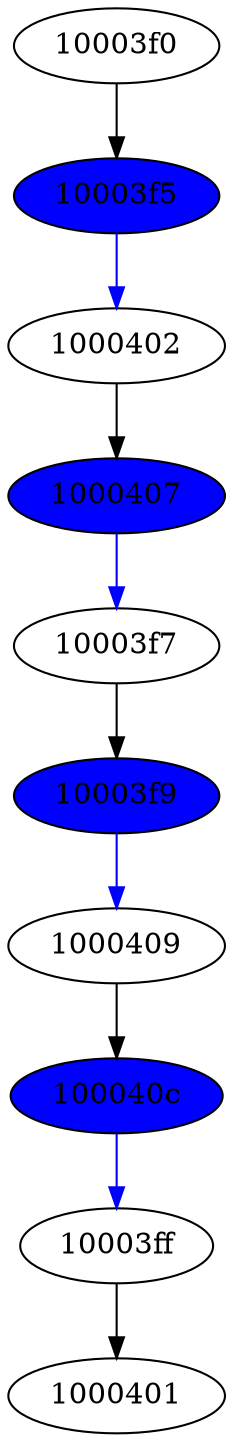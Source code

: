 digraph mon_graphe {
"10003f0"->"10003f5";
"10003f5"->"1000402" [color=blue];
"10003f5" [style=filled fillcolor=blue];
"1000402"->"1000407";
"1000407"->"10003f7" [color=blue];
"1000407" [style=filled fillcolor=blue];
"10003f7"->"10003f9";
"10003f9"->"1000409" [color=blue];
"10003f9" [style=filled fillcolor=blue];
"1000409"->"100040c";
"100040c"->"10003ff" [color=blue];
"100040c" [style=filled fillcolor=blue];
"10003ff"->"1000401";
"1000401";
}
